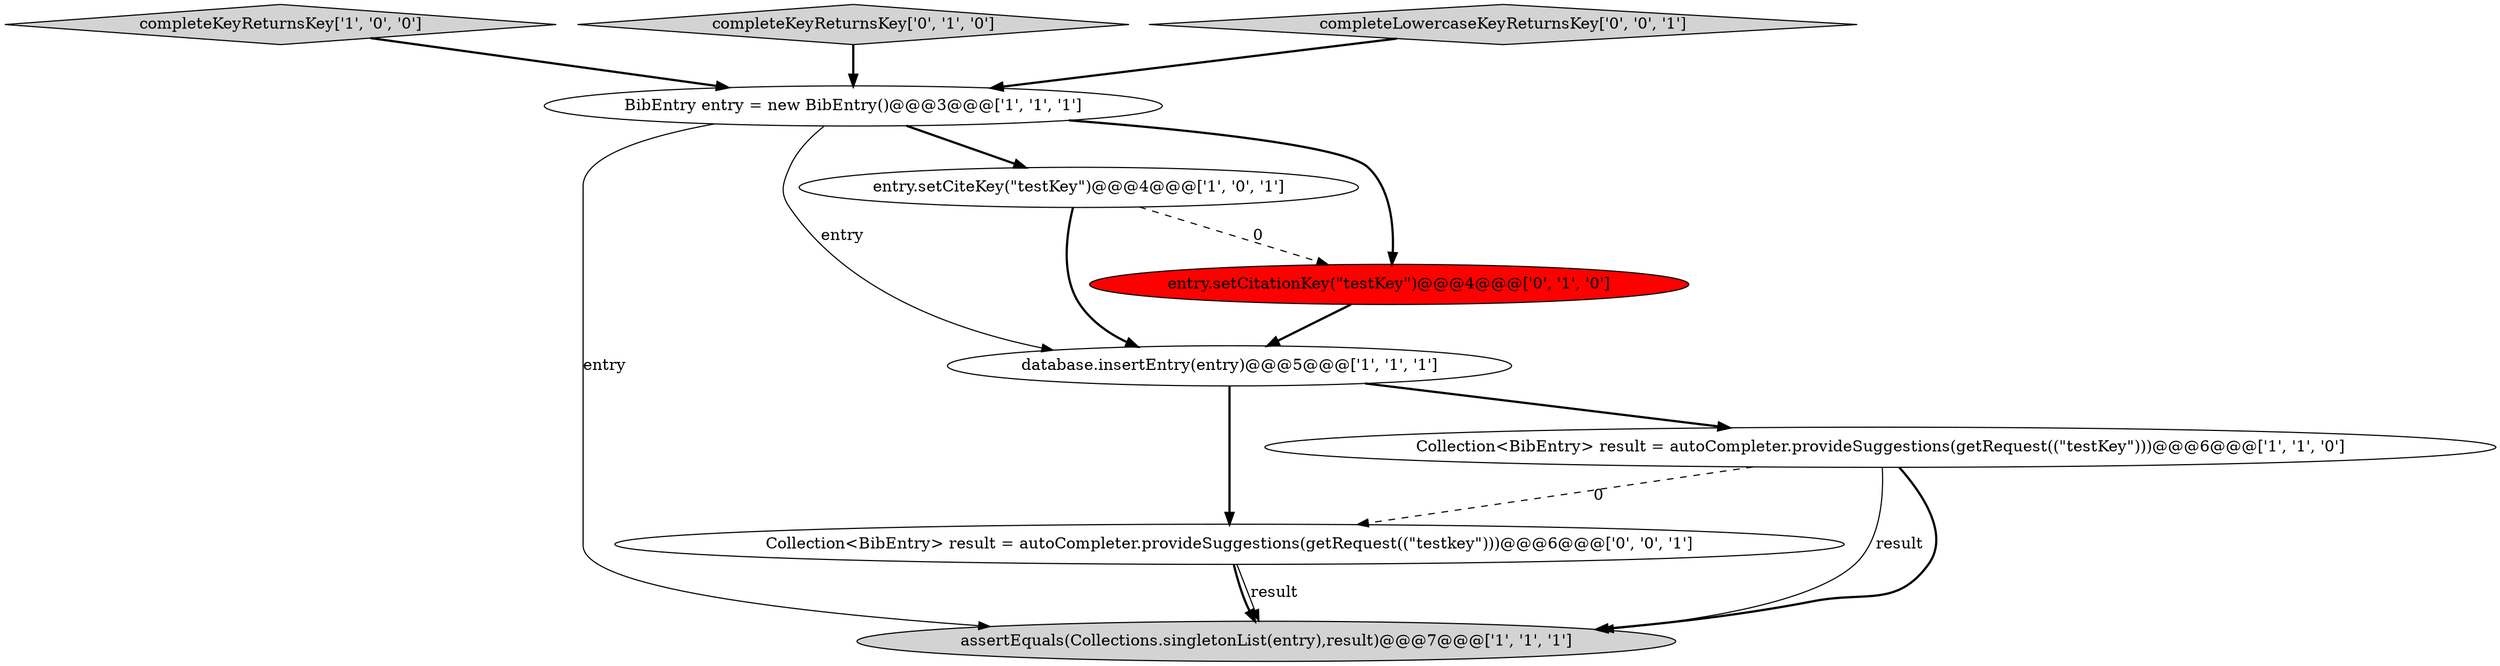 digraph {
5 [style = filled, label = "assertEquals(Collections.singletonList(entry),result)@@@7@@@['1', '1', '1']", fillcolor = lightgray, shape = ellipse image = "AAA0AAABBB1BBB"];
9 [style = filled, label = "Collection<BibEntry> result = autoCompleter.provideSuggestions(getRequest((\"testkey\")))@@@6@@@['0', '0', '1']", fillcolor = white, shape = ellipse image = "AAA0AAABBB3BBB"];
3 [style = filled, label = "BibEntry entry = new BibEntry()@@@3@@@['1', '1', '1']", fillcolor = white, shape = ellipse image = "AAA0AAABBB1BBB"];
2 [style = filled, label = "database.insertEntry(entry)@@@5@@@['1', '1', '1']", fillcolor = white, shape = ellipse image = "AAA0AAABBB1BBB"];
4 [style = filled, label = "entry.setCiteKey(\"testKey\")@@@4@@@['1', '0', '1']", fillcolor = white, shape = ellipse image = "AAA0AAABBB1BBB"];
1 [style = filled, label = "completeKeyReturnsKey['1', '0', '0']", fillcolor = lightgray, shape = diamond image = "AAA0AAABBB1BBB"];
6 [style = filled, label = "completeKeyReturnsKey['0', '1', '0']", fillcolor = lightgray, shape = diamond image = "AAA0AAABBB2BBB"];
7 [style = filled, label = "entry.setCitationKey(\"testKey\")@@@4@@@['0', '1', '0']", fillcolor = red, shape = ellipse image = "AAA1AAABBB2BBB"];
0 [style = filled, label = "Collection<BibEntry> result = autoCompleter.provideSuggestions(getRequest((\"testKey\")))@@@6@@@['1', '1', '0']", fillcolor = white, shape = ellipse image = "AAA0AAABBB1BBB"];
8 [style = filled, label = "completeLowercaseKeyReturnsKey['0', '0', '1']", fillcolor = lightgray, shape = diamond image = "AAA0AAABBB3BBB"];
1->3 [style = bold, label=""];
9->5 [style = bold, label=""];
6->3 [style = bold, label=""];
2->0 [style = bold, label=""];
4->2 [style = bold, label=""];
2->9 [style = bold, label=""];
3->5 [style = solid, label="entry"];
0->9 [style = dashed, label="0"];
3->2 [style = solid, label="entry"];
3->7 [style = bold, label=""];
4->7 [style = dashed, label="0"];
3->4 [style = bold, label=""];
7->2 [style = bold, label=""];
9->5 [style = solid, label="result"];
0->5 [style = solid, label="result"];
0->5 [style = bold, label=""];
8->3 [style = bold, label=""];
}
